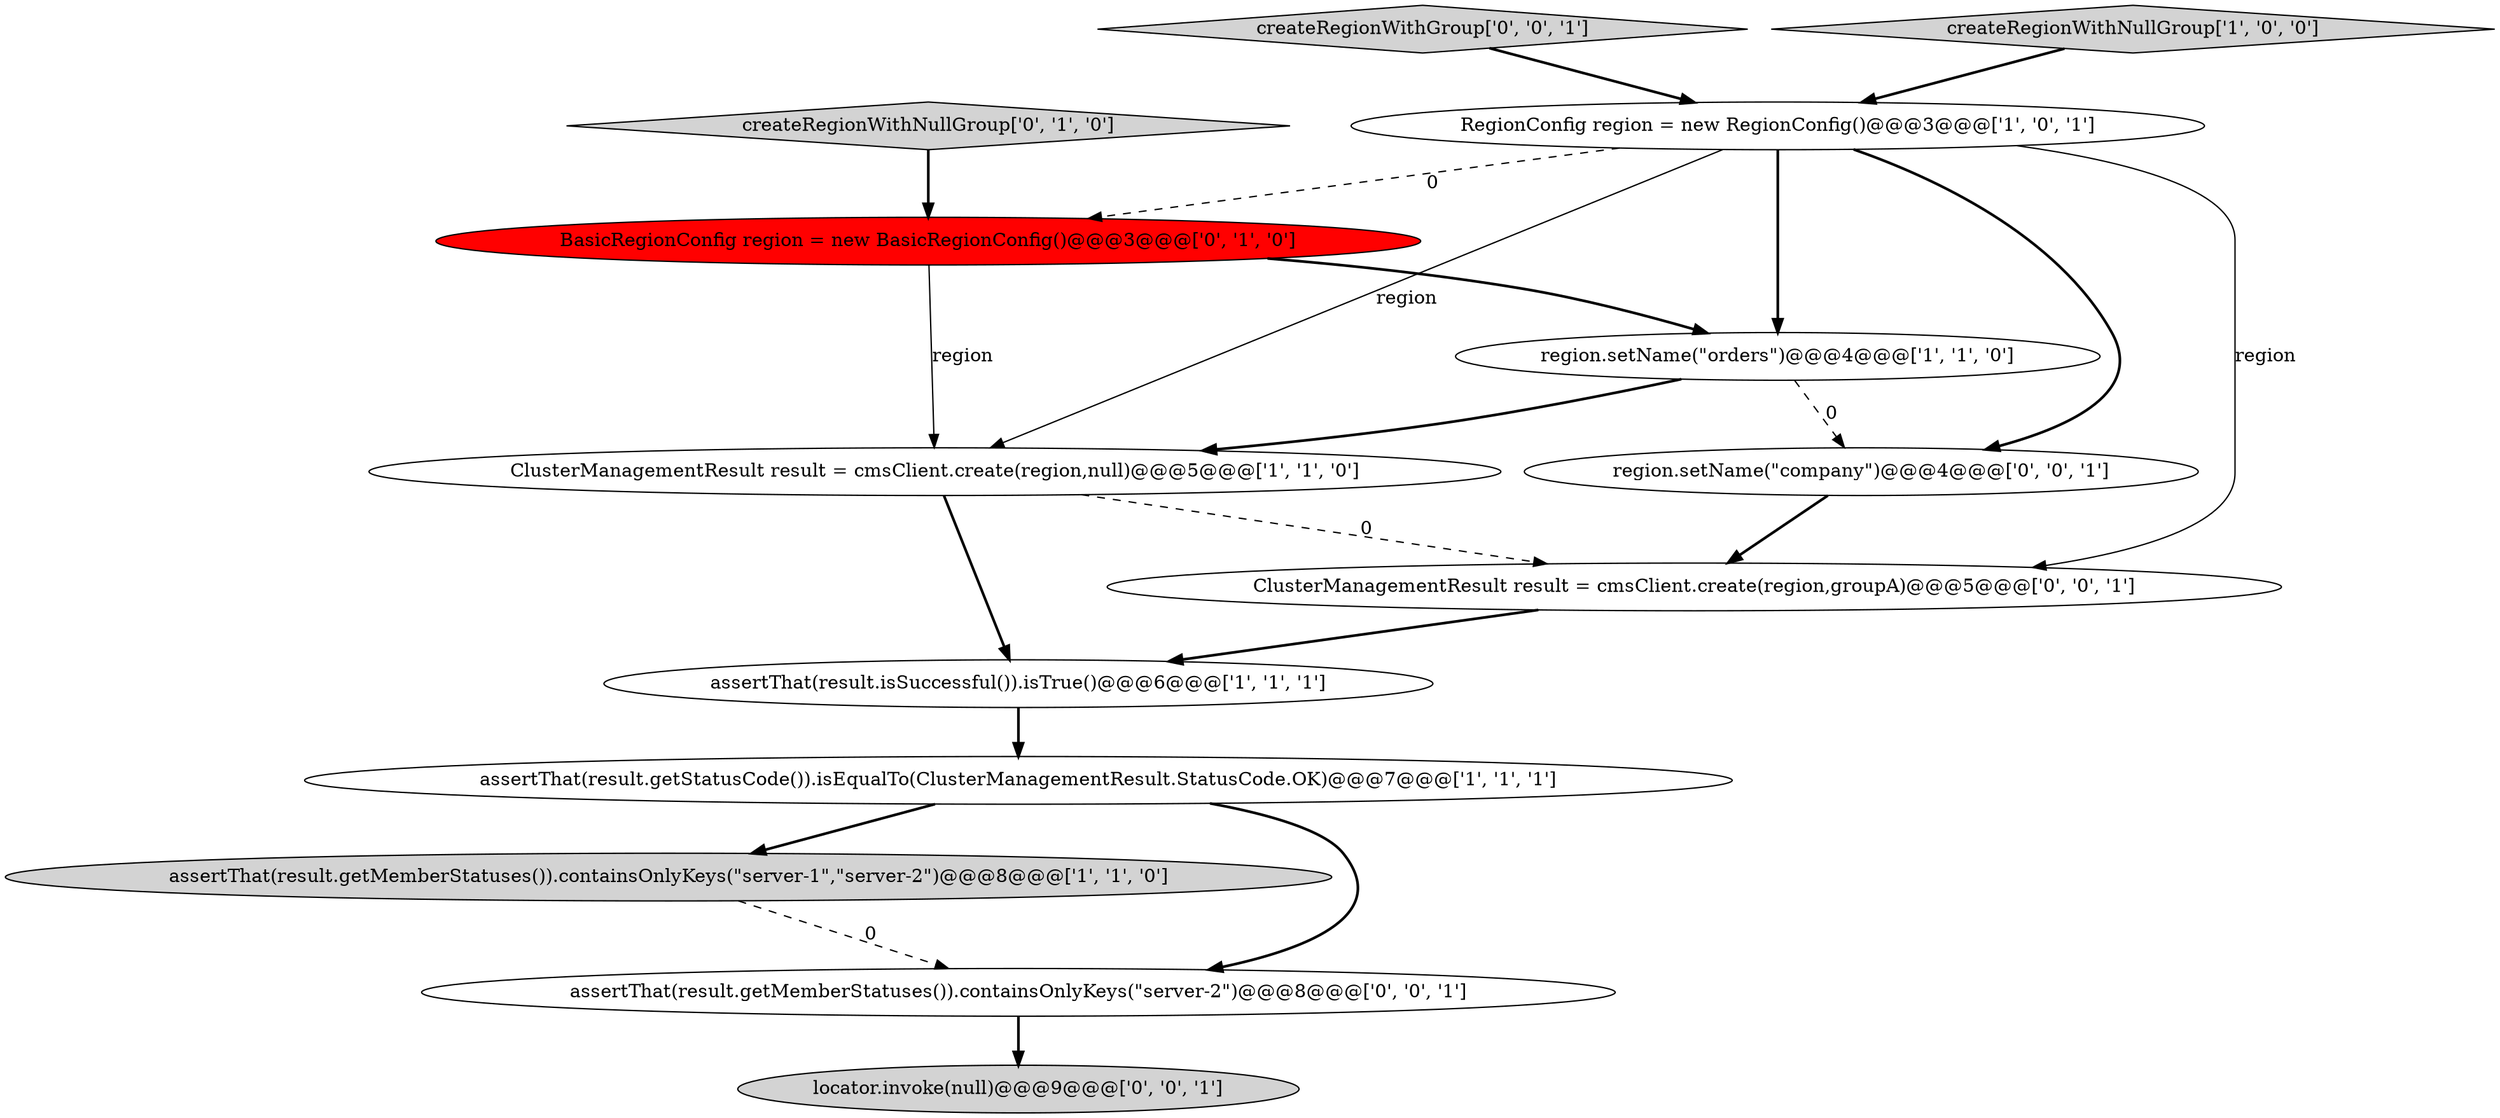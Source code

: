 digraph {
2 [style = filled, label = "assertThat(result.isSuccessful()).isTrue()@@@6@@@['1', '1', '1']", fillcolor = white, shape = ellipse image = "AAA0AAABBB1BBB"];
3 [style = filled, label = "ClusterManagementResult result = cmsClient.create(region,null)@@@5@@@['1', '1', '0']", fillcolor = white, shape = ellipse image = "AAA0AAABBB1BBB"];
10 [style = filled, label = "createRegionWithGroup['0', '0', '1']", fillcolor = lightgray, shape = diamond image = "AAA0AAABBB3BBB"];
8 [style = filled, label = "BasicRegionConfig region = new BasicRegionConfig()@@@3@@@['0', '1', '0']", fillcolor = red, shape = ellipse image = "AAA1AAABBB2BBB"];
7 [style = filled, label = "createRegionWithNullGroup['0', '1', '0']", fillcolor = lightgray, shape = diamond image = "AAA0AAABBB2BBB"];
13 [style = filled, label = "ClusterManagementResult result = cmsClient.create(region,groupA)@@@5@@@['0', '0', '1']", fillcolor = white, shape = ellipse image = "AAA0AAABBB3BBB"];
4 [style = filled, label = "assertThat(result.getMemberStatuses()).containsOnlyKeys(\"server-1\",\"server-2\")@@@8@@@['1', '1', '0']", fillcolor = lightgray, shape = ellipse image = "AAA0AAABBB1BBB"];
12 [style = filled, label = "locator.invoke(null)@@@9@@@['0', '0', '1']", fillcolor = lightgray, shape = ellipse image = "AAA0AAABBB3BBB"];
9 [style = filled, label = "region.setName(\"company\")@@@4@@@['0', '0', '1']", fillcolor = white, shape = ellipse image = "AAA0AAABBB3BBB"];
5 [style = filled, label = "createRegionWithNullGroup['1', '0', '0']", fillcolor = lightgray, shape = diamond image = "AAA0AAABBB1BBB"];
6 [style = filled, label = "assertThat(result.getStatusCode()).isEqualTo(ClusterManagementResult.StatusCode.OK)@@@7@@@['1', '1', '1']", fillcolor = white, shape = ellipse image = "AAA0AAABBB1BBB"];
1 [style = filled, label = "RegionConfig region = new RegionConfig()@@@3@@@['1', '0', '1']", fillcolor = white, shape = ellipse image = "AAA0AAABBB1BBB"];
11 [style = filled, label = "assertThat(result.getMemberStatuses()).containsOnlyKeys(\"server-2\")@@@8@@@['0', '0', '1']", fillcolor = white, shape = ellipse image = "AAA0AAABBB3BBB"];
0 [style = filled, label = "region.setName(\"orders\")@@@4@@@['1', '1', '0']", fillcolor = white, shape = ellipse image = "AAA0AAABBB1BBB"];
0->3 [style = bold, label=""];
1->3 [style = solid, label="region"];
2->6 [style = bold, label=""];
11->12 [style = bold, label=""];
1->0 [style = bold, label=""];
7->8 [style = bold, label=""];
3->13 [style = dashed, label="0"];
8->3 [style = solid, label="region"];
1->9 [style = bold, label=""];
8->0 [style = bold, label=""];
1->13 [style = solid, label="region"];
6->4 [style = bold, label=""];
5->1 [style = bold, label=""];
3->2 [style = bold, label=""];
6->11 [style = bold, label=""];
9->13 [style = bold, label=""];
1->8 [style = dashed, label="0"];
0->9 [style = dashed, label="0"];
4->11 [style = dashed, label="0"];
10->1 [style = bold, label=""];
13->2 [style = bold, label=""];
}

